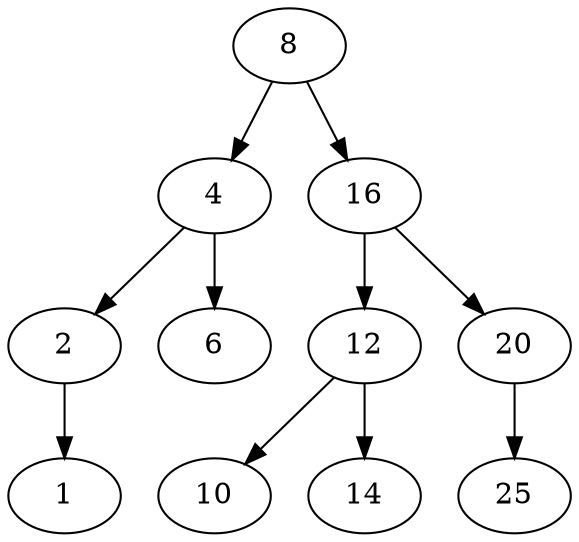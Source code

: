 digraph ArvoreBin {
8;
8 -> 4;
8 -> 16;
4;
4 -> 2;
4 -> 6;
2;
2 -> 1;
1;
6;
16;
16 -> 12;
16 -> 20;
12;
12 -> 10;
12 -> 14;
10;
14;
20;
20 -> 25;
25;
}
